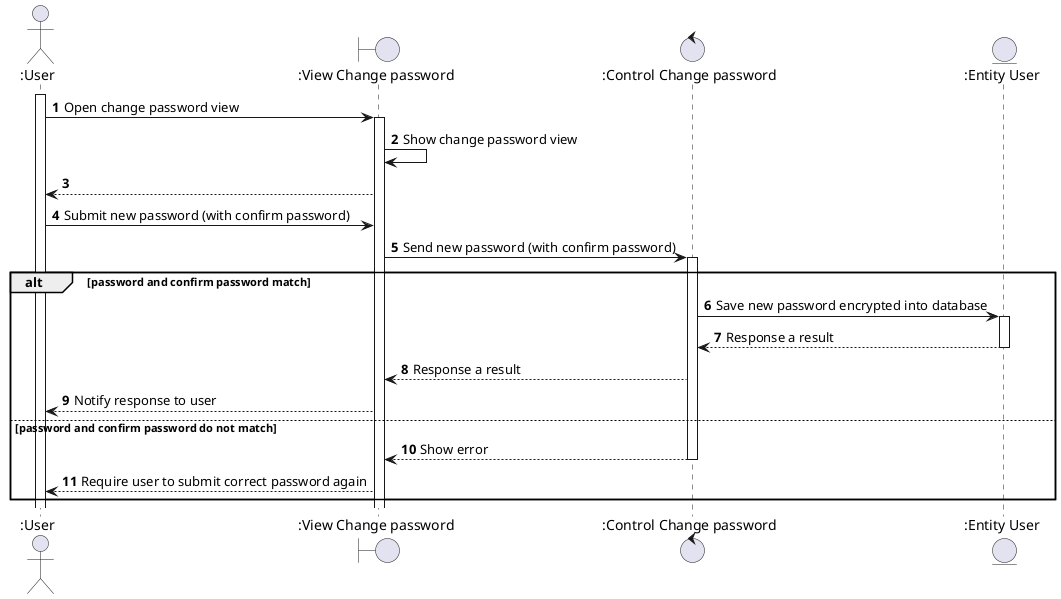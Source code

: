 @startuml

autonumber
actor ":User" as User
boundary ":View Change password" as ClientApp
control ":Control Change password" as Control
entity ":Entity User" as Entity

activate User
User -> ClientApp: Open change password view
activate ClientApp
ClientApp -> ClientApp: Show change password view
ClientApp --> User
User -> ClientApp: Submit new password (with confirm password)
ClientApp -> Control: Send new password (with confirm password)
activate Control
alt password and confirm password match
  Control -> Entity: Save new password encrypted into database
  activate Entity
  Entity --> Control: Response a result
  deactivate Entity
  Control --> ClientApp: Response a result
  ClientApp --> User: Notify response to user
else password and confirm password do not match 

  Control --> ClientApp: Show error
  deactivate Control

  ClientApp --> User: Require user to submit correct password again
end

@enduml
